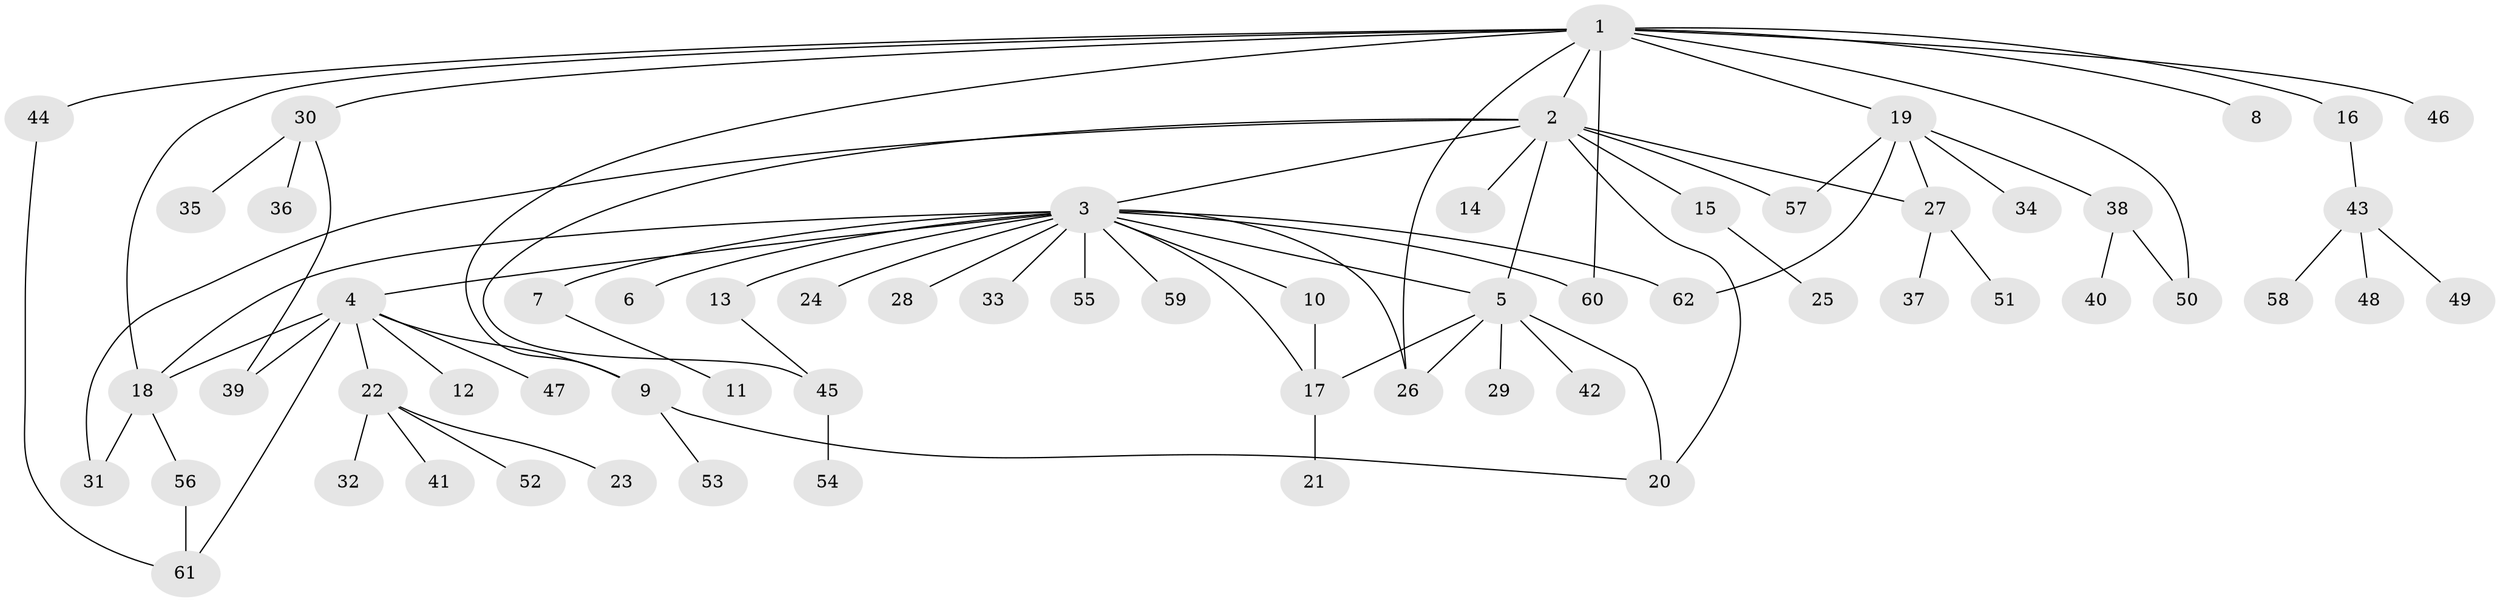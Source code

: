 // coarse degree distribution, {13: 0.020833333333333332, 11: 0.020833333333333332, 15: 0.020833333333333332, 9: 0.020833333333333332, 6: 0.041666666666666664, 1: 0.5, 2: 0.20833333333333334, 4: 0.041666666666666664, 3: 0.125}
// Generated by graph-tools (version 1.1) at 2025/23/03/03/25 07:23:49]
// undirected, 62 vertices, 81 edges
graph export_dot {
graph [start="1"]
  node [color=gray90,style=filled];
  1;
  2;
  3;
  4;
  5;
  6;
  7;
  8;
  9;
  10;
  11;
  12;
  13;
  14;
  15;
  16;
  17;
  18;
  19;
  20;
  21;
  22;
  23;
  24;
  25;
  26;
  27;
  28;
  29;
  30;
  31;
  32;
  33;
  34;
  35;
  36;
  37;
  38;
  39;
  40;
  41;
  42;
  43;
  44;
  45;
  46;
  47;
  48;
  49;
  50;
  51;
  52;
  53;
  54;
  55;
  56;
  57;
  58;
  59;
  60;
  61;
  62;
  1 -- 2;
  1 -- 8;
  1 -- 9;
  1 -- 16;
  1 -- 18;
  1 -- 19;
  1 -- 26;
  1 -- 30;
  1 -- 44;
  1 -- 46;
  1 -- 50;
  1 -- 60;
  2 -- 3;
  2 -- 5;
  2 -- 14;
  2 -- 15;
  2 -- 20;
  2 -- 27;
  2 -- 31;
  2 -- 45;
  2 -- 57;
  3 -- 4;
  3 -- 5;
  3 -- 6;
  3 -- 7;
  3 -- 10;
  3 -- 13;
  3 -- 17;
  3 -- 18;
  3 -- 24;
  3 -- 26;
  3 -- 28;
  3 -- 33;
  3 -- 55;
  3 -- 59;
  3 -- 60;
  3 -- 62;
  4 -- 9;
  4 -- 12;
  4 -- 18;
  4 -- 22;
  4 -- 39;
  4 -- 47;
  4 -- 61;
  5 -- 17;
  5 -- 20;
  5 -- 26;
  5 -- 29;
  5 -- 42;
  7 -- 11;
  9 -- 20;
  9 -- 53;
  10 -- 17;
  13 -- 45;
  15 -- 25;
  16 -- 43;
  17 -- 21;
  18 -- 31;
  18 -- 56;
  19 -- 27;
  19 -- 34;
  19 -- 38;
  19 -- 57;
  19 -- 62;
  22 -- 23;
  22 -- 32;
  22 -- 41;
  22 -- 52;
  27 -- 37;
  27 -- 51;
  30 -- 35;
  30 -- 36;
  30 -- 39;
  38 -- 40;
  38 -- 50;
  43 -- 48;
  43 -- 49;
  43 -- 58;
  44 -- 61;
  45 -- 54;
  56 -- 61;
}
